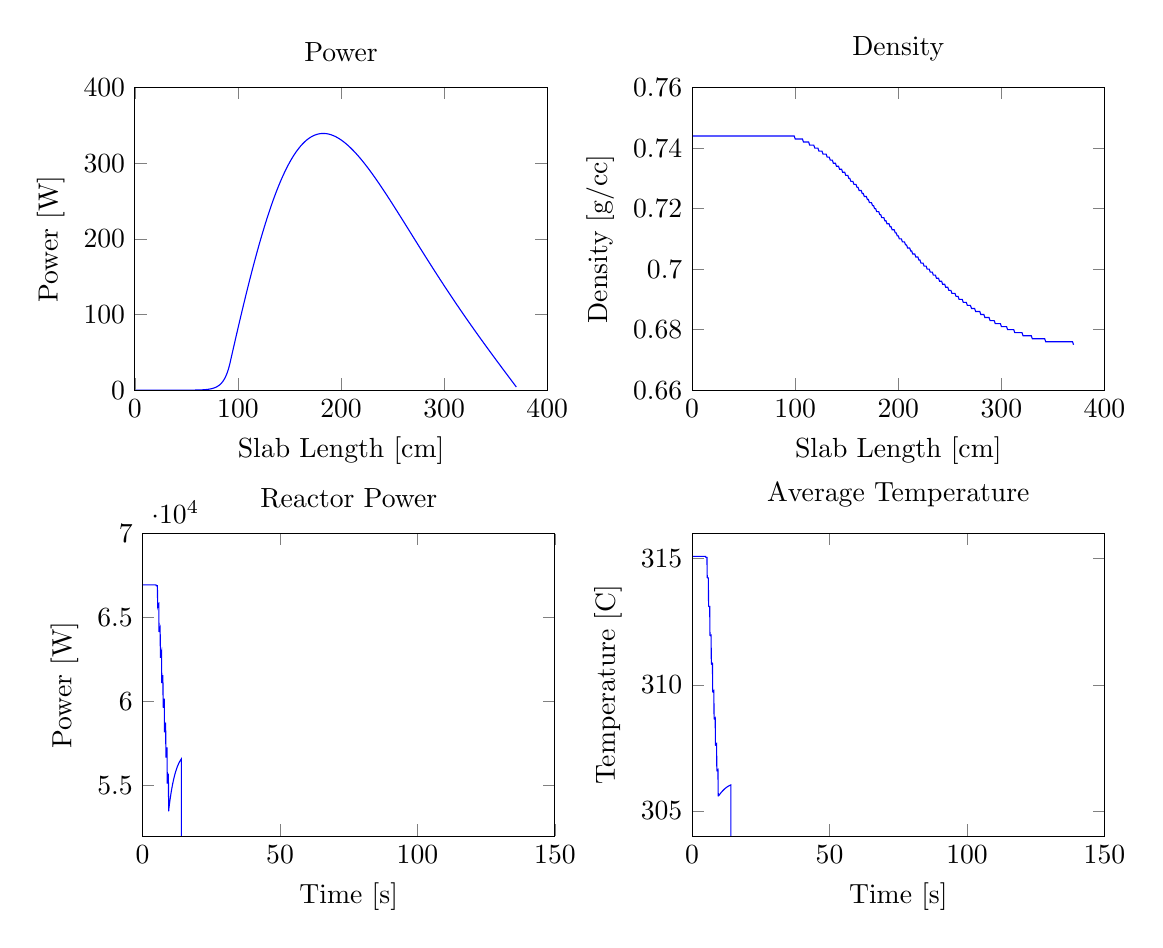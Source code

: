 % This file was created by matlab2tikz v0.1.4.
% Copyright (c) 2008--2011, Nico Schlömer <nico.schloemer@gmail.com>
% All rights reserved.
% 
% The latest updates can be retrieved from
%   http://www.mathworks.com/matlabcentral/fileexchange/22022-matlab2tikz
% where you can also make suggestions and rate matlab2tikz.
% 
\begin{tikzpicture}

\begin{axis}[%
name=plot1,
scale only axis,
width=2.062in,
height=1.513in,
xmin=0, xmax=400,
ymin=0, ymax=400,
xlabel={Slab Length [cm]},
ylabel={Power [W]},
title={Power},
axis on top]
\addplot [
color=blue,
solid
]
coordinates{
 (1,0.0)(2,0.0)(3,0.0)(4,0.0)(5,0.0)(6,0.001)(7,0.001)(8,0.001)(9,0.001)(10,0.001)(11,0.001)(12,0.001)(13,0.001)(14,0.001)(15,0.001)(16,0.002)(17,0.002)(18,0.002)(19,0.002)(20,0.002)(21,0.002)(22,0.002)(23,0.003)(24,0.003)(25,0.003)(26,0.003)(27,0.004)(28,0.004)(29,0.004)(30,0.005)(31,0.005)(32,0.006)(33,0.006)(34,0.007)(35,0.007)(36,0.008)(37,0.009)(38,0.01)(39,0.011)(40,0.012)(41,0.014)(42,0.016)(43,0.018)(44,0.02)(45,0.023)(46,0.026)(47,0.03)(48,0.034)(49,0.039)(50,0.045)(51,0.052)(52,0.06)(53,0.069)(54,0.08)(55,0.093)(56,0.108)(57,0.126)(58,0.147)(59,0.171)(60,0.2)(61,0.233)(62,0.273)(63,0.319)(64,0.374)(65,0.438)(66,0.513)(67,0.602)(68,0.706)(69,0.828)(70,0.972)(71,1.141)(72,1.34)(73,1.573)(74,1.849)(75,2.172)(76,2.553)(77,3.0)(78,3.527)(79,4.146)(80,4.874)(81,5.731)(82,6.74)(83,7.926)(84,9.321)(85,10.962)(86,12.893)(87,15.165)(88,17.837)(89,20.981)(90,24.68)(91,29.031)(92,34.149)(93,40.17)(94,46.176)(95,52.163)(96,58.129)(97,64.073)(98,69.992)(99,75.883)(100,81.746)(101,87.577)(102,93.375)(103,99.137)(104,104.862)(105,110.547)(106,116.19)(107,121.79)(108,127.345)(109,132.852)(110,138.31)(111,143.717)(112,149.071)(113,154.371)(114,159.614)(115,164.8)(116,169.927)(117,174.993)(118,179.996)(119,184.936)(120,189.81)(121,194.618)(122,199.358)(123,204.028)(124,208.629)(125,213.157)(126,217.614)(127,221.996)(128,226.304)(129,230.537)(130,234.693)(131,238.771)(132,242.772)(133,246.693)(134,250.535)(135,254.297)(136,257.978)(137,261.577)(138,265.095)(139,268.53)(140,271.883)(141,275.153)(142,278.34)(143,281.443)(144,284.462)(145,287.397)(146,290.249)(147,293.016)(148,295.699)(149,298.299)(150,300.814)(151,303.246)(152,305.594)(153,307.858)(154,310.039)(155,312.137)(156,314.153)(157,316.086)(158,317.938)(159,319.708)(160,321.396)(161,323.005)(162,324.533)(163,325.982)(164,327.352)(165,328.644)(166,329.858)(167,330.995)(168,332.056)(169,333.041)(170,333.952)(171,334.788)(172,335.551)(173,336.242)(174,336.861)(175,337.409)(176,337.887)(177,338.296)(178,338.637)(179,338.911)(180,339.118)(181,339.259)(182,339.337)(183,339.35)(184,339.301)(185,339.191)(186,339.019)(187,338.788)(188,338.499)(189,338.151)(190,337.747)(191,337.288)(192,336.773)(193,336.205)(194,335.585)(195,334.912)(196,334.189)(197,333.417)(198,332.595)(199,331.726)(200,330.811)(201,329.85)(202,328.844)(203,327.795)(204,326.704)(205,325.57)(206,324.396)(207,323.183)(208,321.93)(209,320.64)(210,319.313)(211,317.951)(212,316.553)(213,315.122)(214,313.657)(215,312.161)(216,310.633)(217,309.075)(218,307.487)(219,305.871)(220,304.228)(221,302.557)(222,300.861)(223,299.139)(224,297.393)(225,295.623)(226,293.831)(227,292.017)(228,290.181)(229,288.326)(230,286.45)(231,284.556)(232,282.644)(233,280.714)(234,278.767)(235,276.804)(236,274.826)(237,272.833)(238,270.826)(239,268.806)(240,266.772)(241,264.727)(242,262.67)(243,260.602)(244,258.523)(245,256.435)(246,254.338)(247,252.231)(248,250.117)(249,247.994)(250,245.865)(251,243.728)(252,241.586)(253,239.438)(254,237.284)(255,235.126)(256,232.963)(257,230.796)(258,228.626)(259,226.452)(260,224.276)(261,222.097)(262,219.916)(263,217.734)(264,215.55)(265,213.365)(266,211.179)(267,208.993)(268,206.807)(269,204.622)(270,202.436)(271,200.252)(272,198.069)(273,195.887)(274,193.706)(275,191.528)(276,189.351)(277,187.177)(278,185.005)(279,182.836)(280,180.67)(281,178.506)(282,176.346)(283,174.19)(284,172.037)(285,169.888)(286,167.743)(287,165.601)(288,163.464)(289,161.331)(290,159.203)(291,157.079)(292,154.96)(293,152.845)(294,150.735)(295,148.63)(296,146.53)(297,144.436)(298,142.346)(299,140.261)(300,138.182)(301,136.108)(302,134.039)(303,131.976)(304,129.918)(305,127.865)(306,125.818)(307,123.776)(308,121.74)(309,119.709)(310,117.684)(311,115.664)(312,113.65)(313,111.641)(314,109.637)(315,107.639)(316,105.647)(317,103.659)(318,101.678)(319,99.701)(320,97.73)(321,95.763)(322,93.803)(323,91.847)(324,89.896)(325,87.95)(326,86.01)(327,84.074)(328,82.143)(329,80.217)(330,78.295)(331,76.378)(332,74.466)(333,72.558)(334,70.655)(335,68.755)(336,66.861)(337,64.97)(338,63.083)(339,61.2)(340,59.321)(341,57.446)(342,55.575)(343,53.707)(344,51.843)(345,49.981)(346,48.124)(347,46.269)(348,44.417)(349,42.569)(350,40.723)(351,38.88)(352,37.039)(353,35.201)(354,33.366)(355,31.532)(356,29.701)(357,27.872)(358,26.044)(359,24.219)(360,22.395)(361,20.573)(362,18.752)(363,16.932)(364,15.113)(365,13.296)(366,11.479)(367,9.664)(368,7.849)(369,6.034)(370,4.22) 
};

\end{axis}

\begin{axis}[%
name=plot2,
at=(plot1.right of south east), anchor=left of south west,
scale only axis,
width=2.062in,
height=1.513in,
xmin=0, xmax=400,
ymin=0.66, ymax=0.76,
xlabel={Slab Length [cm]},
ylabel={$\text{Density [g}/\text{cc]}$},
title={Density},
axis on top]
\addplot [
color=blue,
solid
]
coordinates{
 (1,0.744)(2,0.744)(3,0.744)(4,0.744)(5,0.744)(6,0.744)(7,0.744)(8,0.744)(9,0.744)(10,0.744)(11,0.744)(12,0.744)(13,0.744)(14,0.744)(15,0.744)(16,0.744)(17,0.744)(18,0.744)(19,0.744)(20,0.744)(21,0.744)(22,0.744)(23,0.744)(24,0.744)(25,0.744)(26,0.744)(27,0.744)(28,0.744)(29,0.744)(30,0.744)(31,0.744)(32,0.744)(33,0.744)(34,0.744)(35,0.744)(36,0.744)(37,0.744)(38,0.744)(39,0.744)(40,0.744)(41,0.744)(42,0.744)(43,0.744)(44,0.744)(45,0.744)(46,0.744)(47,0.744)(48,0.744)(49,0.744)(50,0.744)(51,0.744)(52,0.744)(53,0.744)(54,0.744)(55,0.744)(56,0.744)(57,0.744)(58,0.744)(59,0.744)(60,0.744)(61,0.744)(62,0.744)(63,0.744)(64,0.744)(65,0.744)(66,0.744)(67,0.744)(68,0.744)(69,0.744)(70,0.744)(71,0.744)(72,0.744)(73,0.744)(74,0.744)(75,0.744)(76,0.744)(77,0.744)(78,0.744)(79,0.744)(80,0.744)(81,0.744)(82,0.744)(83,0.744)(84,0.744)(85,0.744)(86,0.744)(87,0.744)(88,0.744)(89,0.744)(90,0.744)(91,0.744)(92,0.744)(93,0.744)(94,0.744)(95,0.744)(96,0.744)(97,0.744)(98,0.744)(99,0.744)(100,0.743)(101,0.743)(102,0.743)(103,0.743)(104,0.743)(105,0.743)(106,0.743)(107,0.743)(108,0.742)(109,0.742)(110,0.742)(111,0.742)(112,0.742)(113,0.742)(114,0.741)(115,0.741)(116,0.741)(117,0.741)(118,0.741)(119,0.74)(120,0.74)(121,0.74)(122,0.74)(123,0.739)(124,0.739)(125,0.739)(126,0.739)(127,0.738)(128,0.738)(129,0.738)(130,0.738)(131,0.737)(132,0.737)(133,0.737)(134,0.736)(135,0.736)(136,0.736)(137,0.735)(138,0.735)(139,0.735)(140,0.734)(141,0.734)(142,0.734)(143,0.733)(144,0.733)(145,0.733)(146,0.732)(147,0.732)(148,0.732)(149,0.731)(150,0.731)(151,0.731)(152,0.73)(153,0.73)(154,0.729)(155,0.729)(156,0.729)(157,0.728)(158,0.728)(159,0.728)(160,0.727)(161,0.727)(162,0.726)(163,0.726)(164,0.726)(165,0.725)(166,0.725)(167,0.724)(168,0.724)(169,0.724)(170,0.723)(171,0.723)(172,0.722)(173,0.722)(174,0.722)(175,0.721)(176,0.721)(177,0.72)(178,0.72)(179,0.719)(180,0.719)(181,0.719)(182,0.718)(183,0.718)(184,0.717)(185,0.717)(186,0.717)(187,0.716)(188,0.716)(189,0.715)(190,0.715)(191,0.715)(192,0.714)(193,0.714)(194,0.713)(195,0.713)(196,0.713)(197,0.712)(198,0.712)(199,0.711)(200,0.711)(201,0.71)(202,0.71)(203,0.71)(204,0.709)(205,0.709)(206,0.709)(207,0.708)(208,0.708)(209,0.707)(210,0.707)(211,0.707)(212,0.706)(213,0.706)(214,0.705)(215,0.705)(216,0.705)(217,0.704)(218,0.704)(219,0.704)(220,0.703)(221,0.703)(222,0.702)(223,0.702)(224,0.702)(225,0.701)(226,0.701)(227,0.701)(228,0.7)(229,0.7)(230,0.7)(231,0.699)(232,0.699)(233,0.699)(234,0.698)(235,0.698)(236,0.698)(237,0.697)(238,0.697)(239,0.697)(240,0.696)(241,0.696)(242,0.696)(243,0.695)(244,0.695)(245,0.695)(246,0.694)(247,0.694)(248,0.694)(249,0.693)(250,0.693)(251,0.693)(252,0.692)(253,0.692)(254,0.692)(255,0.692)(256,0.691)(257,0.691)(258,0.691)(259,0.69)(260,0.69)(261,0.69)(262,0.69)(263,0.689)(264,0.689)(265,0.689)(266,0.689)(267,0.688)(268,0.688)(269,0.688)(270,0.688)(271,0.687)(272,0.687)(273,0.687)(274,0.687)(275,0.686)(276,0.686)(277,0.686)(278,0.686)(279,0.686)(280,0.685)(281,0.685)(282,0.685)(283,0.685)(284,0.684)(285,0.684)(286,0.684)(287,0.684)(288,0.684)(289,0.683)(290,0.683)(291,0.683)(292,0.683)(293,0.683)(294,0.682)(295,0.682)(296,0.682)(297,0.682)(298,0.682)(299,0.682)(300,0.681)(301,0.681)(302,0.681)(303,0.681)(304,0.681)(305,0.681)(306,0.68)(307,0.68)(308,0.68)(309,0.68)(310,0.68)(311,0.68)(312,0.68)(313,0.679)(314,0.679)(315,0.679)(316,0.679)(317,0.679)(318,0.679)(319,0.679)(320,0.679)(321,0.678)(322,0.678)(323,0.678)(324,0.678)(325,0.678)(326,0.678)(327,0.678)(328,0.678)(329,0.678)(330,0.677)(331,0.677)(332,0.677)(333,0.677)(334,0.677)(335,0.677)(336,0.677)(337,0.677)(338,0.677)(339,0.677)(340,0.677)(341,0.677)(342,0.677)(343,0.676)(344,0.676)(345,0.676)(346,0.676)(347,0.676)(348,0.676)(349,0.676)(350,0.676)(351,0.676)(352,0.676)(353,0.676)(354,0.676)(355,0.676)(356,0.676)(357,0.676)(358,0.676)(359,0.676)(360,0.676)(361,0.676)(362,0.676)(363,0.676)(364,0.676)(365,0.676)(366,0.676)(367,0.676)(368,0.676)(369,0.676)(370,0.675) 
};

\end{axis}

\begin{axis}[%
name=plot4,
at=(plot2.below south west), anchor=above north west,
scale only axis,
width=2.062in,
height=1.513in,
xmin=0, xmax=150,
ymin=304, ymax=316,
xlabel={Time [s]},
ylabel={Temperature [C]},
title={Average Temperature},
axis on top]
\addplot [
color=blue,
solid
]
coordinates{
 (0,315.093)(0.1,315.093)(0.2,315.093)(0.3,315.093)(0.4,315.093)(0.5,315.093)(0.6,315.093)(0.7,315.093)(0.8,315.093)(0.9,315.093)(1,315.093)(1.1,315.093)(1.2,315.093)(1.3,315.093)(1.4,315.093)(1.5,315.093)(1.6,315.093)(1.7,315.093)(1.8,315.093)(1.9,315.093)(2,315.093)(2.1,315.093)(2.2,315.093)(2.3,315.093)(2.4,315.093)(2.5,315.093)(2.6,315.093)(2.7,315.093)(2.8,315.093)(2.9,315.093)(3,315.093)(3.1,315.093)(3.2,315.093)(3.3,315.093)(3.4,315.093)(3.5,315.093)(3.6,315.093)(3.7,315.093)(3.8,315.093)(3.9,315.093)(4,315.093)(4.1,315.093)(4.2,315.093)(4.3,315.093)(4.4,315.093)(4.5,315.093)(4.6,315.093)(4.7,315.093)(4.8,315.093)(4.9,315.093)(5,315.055)(5.1,315.054)(5.2,315.054)(5.3,315.054)(5.4,315.054)(5.5,314.255)(5.6,314.239)(5.7,314.237)(5.8,314.236)(5.9,314.236)(6,313.123)(6.1,313.104)(6.2,313.105)(6.3,313.107)(6.4,313.108)(6.5,311.965)(6.6,311.95)(6.7,311.955)(6.8,311.961)(6.9,311.967)(7,310.826)(7.1,310.815)(7.2,310.825)(7.3,310.835)(7.4,310.845)(7.5,309.719)(7.6,309.712)(7.7,309.725)(7.8,309.738)(7.9,309.752)(8,308.645)(8.1,308.642)(8.2,308.657)(8.3,308.672)(8.4,308.687)(8.5,307.604)(8.6,307.601)(8.7,307.617)(8.8,307.633)(8.9,307.649)(9,306.589)(9.1,306.587)(9.2,306.603)(9.3,306.618)(9.4,306.634)(9.5,305.597)(9.6,305.594)(9.7,305.608)(9.8,305.622)(9.9,305.636)(10,305.65)(10.1,305.664)(10.2,305.678)(10.3,305.691)(10.4,305.705)(10.5,305.718)(10.6,305.731)(10.7,305.744)(10.8,305.756)(10.9,305.769)(11,305.781)(11.1,305.792)(11.2,305.804)(11.3,305.815)(11.4,305.826)(11.5,305.837)(11.6,305.848)(11.7,305.858)(11.8,305.868)(11.9,305.878)(12,305.887)(12.1,305.896)(12.2,305.905)(12.3,305.914)(12.4,305.922)(12.5,305.93)(12.6,305.938)(12.7,305.946)(12.8,305.953)(12.9,305.96)(13,305.967)(13.1,305.974)(13.2,305.98)(13.3,305.987)(13.4,305.993)(13.5,305.998)(13.6,306.004)(13.7,306.01)(13.8,306.015)(13.9,306.02)(14,306.025)(14.1,306.03)(14.199,2.53) 
};

\end{axis}

\begin{axis}[%
at=(plot4.left of south west), anchor=right of south east,
scale only axis,
width=2.062in,
height=1.513in,
xmin=0, xmax=150,
ymin=52000, ymax=70000,
xlabel={Time [s]},
ylabel={Power [W]},
title={Reactor Power},
axis on top]
\addplot [
color=blue,
solid
]
coordinates{
 (0,66945.4)(0.1,66945.4)(0.2,66945.4)(0.3,66945.4)(0.4,66945.4)(0.5,66945.4)(0.6,66945.4)(0.7,66945.4)(0.8,66945.4)(0.9,66945.4)(1,66945.4)(1.1,66945.4)(1.2,66945.4)(1.3,66945.4)(1.4,66945.4)(1.5,66945.4)(1.6,66945.4)(1.7,66945.4)(1.8,66945.4)(1.9,66945.4)(2,66945.4)(2.1,66945.4)(2.2,66945.4)(2.3,66945.4)(2.4,66945.4)(2.5,66945.4)(2.6,66945.4)(2.7,66945.4)(2.8,66945.4)(2.9,66945.4)(3,66945.4)(3.1,66945.4)(3.2,66945.4)(3.3,66945.4)(3.4,66945.4)(3.5,66945.4)(3.6,66945.4)(3.7,66945.4)(3.8,66945.4)(3.9,66945.4)(4,66945.4)(4.1,66945.4)(4.2,66945.4)(4.3,66945.4)(4.4,66945.4)(4.5,66945.4)(4.6,66945.4)(4.7,66945.4)(4.8,66945.4)(4.9,66945.4)(5,66890.2)(5.1,66893.5)(5.2,66894.4)(5.3,66895.2)(5.4,66896)(5.5,65709.4)(5.6,65782.5)(5.7,65802.9)(5.8,65821.9)(5.9,65840.6)(6,64146.9)(6.1,64270.5)(6.2,64319.5)(6.3,64366.1)(6.4,64411.6)(6.5,62609.2)(6.6,62762.8)(6.7,62839.7)(6.8,62913)(6.9,62984.3)(7,61110.9)(7.1,61287.8)(7.2,61388.1)(7.3,61484.1)(7.4,61577)(7.5,59640.4)(7.6,59833.7)(7.7,59951.9)(7.8,60065.1)(7.9,60174.5)(8,58173.4)(8.1,58376.5)(8.2,58506.6)(8.3,58631.1)(8.4,58751.5)(8.5,56679.5)(8.6,56885.5)(8.7,57021.6)(8.8,57151.9)(8.9,57277.8)(9,55124.5)(9.1,55327.3)(9.2,55463.7)(9.3,55594.3)(9.4,55720.6)(9.5,53473.4)(9.6,53666.8)(9.7,53798.2)(9.8,53924.2)(9.9,54046)(10,54163.8)(10.1,54277.6)(10.2,54387.5)(10.3,54493.7)(10.4,54596.2)(10.5,54695.1)(10.6,54790.5)(10.7,54882.5)(10.8,54971.2)(10.9,55056.7)(11,55139.1)(11.1,55218.5)(11.2,55295)(11.3,55368.6)(11.4,55439.4)(11.5,55507.6)(11.6,55573.3)(11.7,55636.4)(11.8,55697.1)(11.9,55755.5)(12,55811.7)(12.1,55865.7)(12.2,55917.6)(12.3,55967.5)(12.4,56015.4)(12.5,56061.5)(12.6,56105.7)(12.7,56148.2)(12.8,56189)(12.9,56228.2)(13,56265.8)(13.1,56301.9)(13.2,56336.6)(13.3,56369.9)(13.4,56401.8)(13.5,56432.4)(13.6,56461.8)(13.7,56490)(13.8,56517.1)(13.9,56543)(14,56567.9)(14.1,56591.7)(14.192,4592.25) 
};

\end{axis}
\end{tikzpicture}
